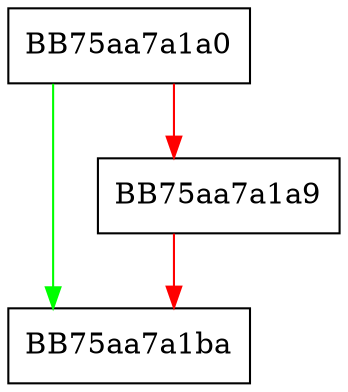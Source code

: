 digraph Destroy {
  node [shape="box"];
  graph [splines=ortho];
  BB75aa7a1a0 -> BB75aa7a1ba [color="green"];
  BB75aa7a1a0 -> BB75aa7a1a9 [color="red"];
  BB75aa7a1a9 -> BB75aa7a1ba [color="red"];
}